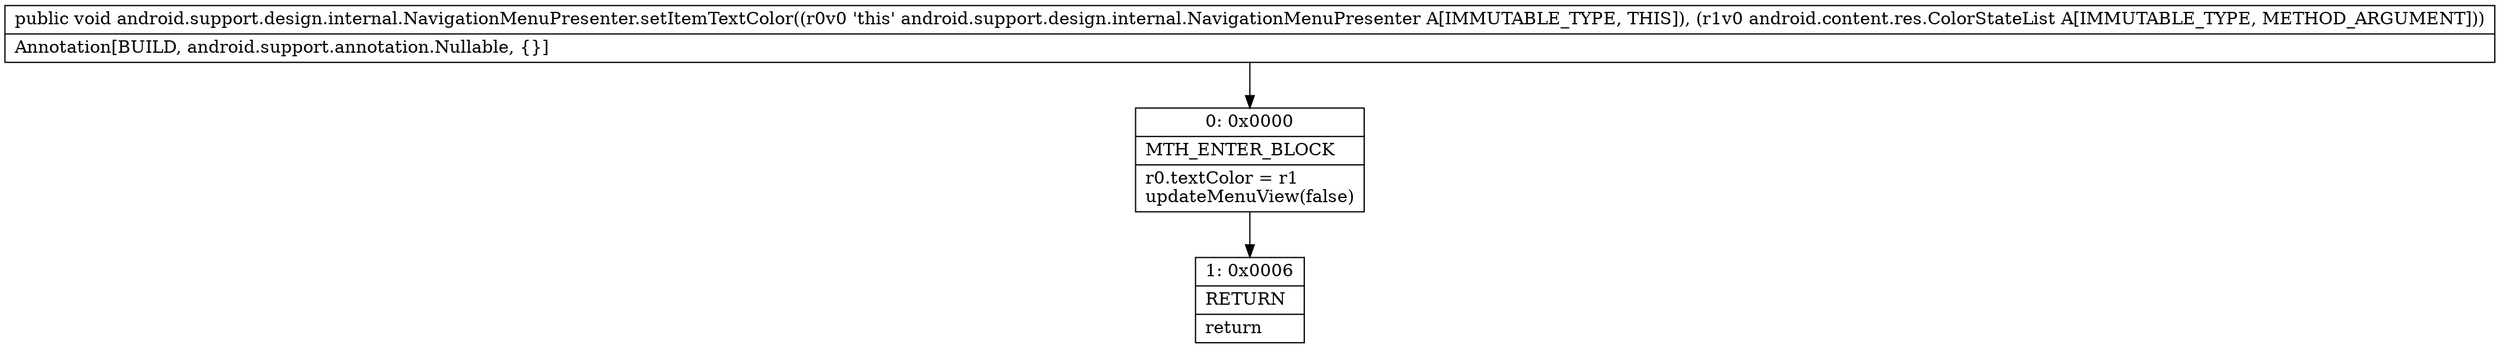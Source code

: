 digraph "CFG forandroid.support.design.internal.NavigationMenuPresenter.setItemTextColor(Landroid\/content\/res\/ColorStateList;)V" {
Node_0 [shape=record,label="{0\:\ 0x0000|MTH_ENTER_BLOCK\l|r0.textColor = r1\lupdateMenuView(false)\l}"];
Node_1 [shape=record,label="{1\:\ 0x0006|RETURN\l|return\l}"];
MethodNode[shape=record,label="{public void android.support.design.internal.NavigationMenuPresenter.setItemTextColor((r0v0 'this' android.support.design.internal.NavigationMenuPresenter A[IMMUTABLE_TYPE, THIS]), (r1v0 android.content.res.ColorStateList A[IMMUTABLE_TYPE, METHOD_ARGUMENT]))  | Annotation[BUILD, android.support.annotation.Nullable, \{\}]\l}"];
MethodNode -> Node_0;
Node_0 -> Node_1;
}

